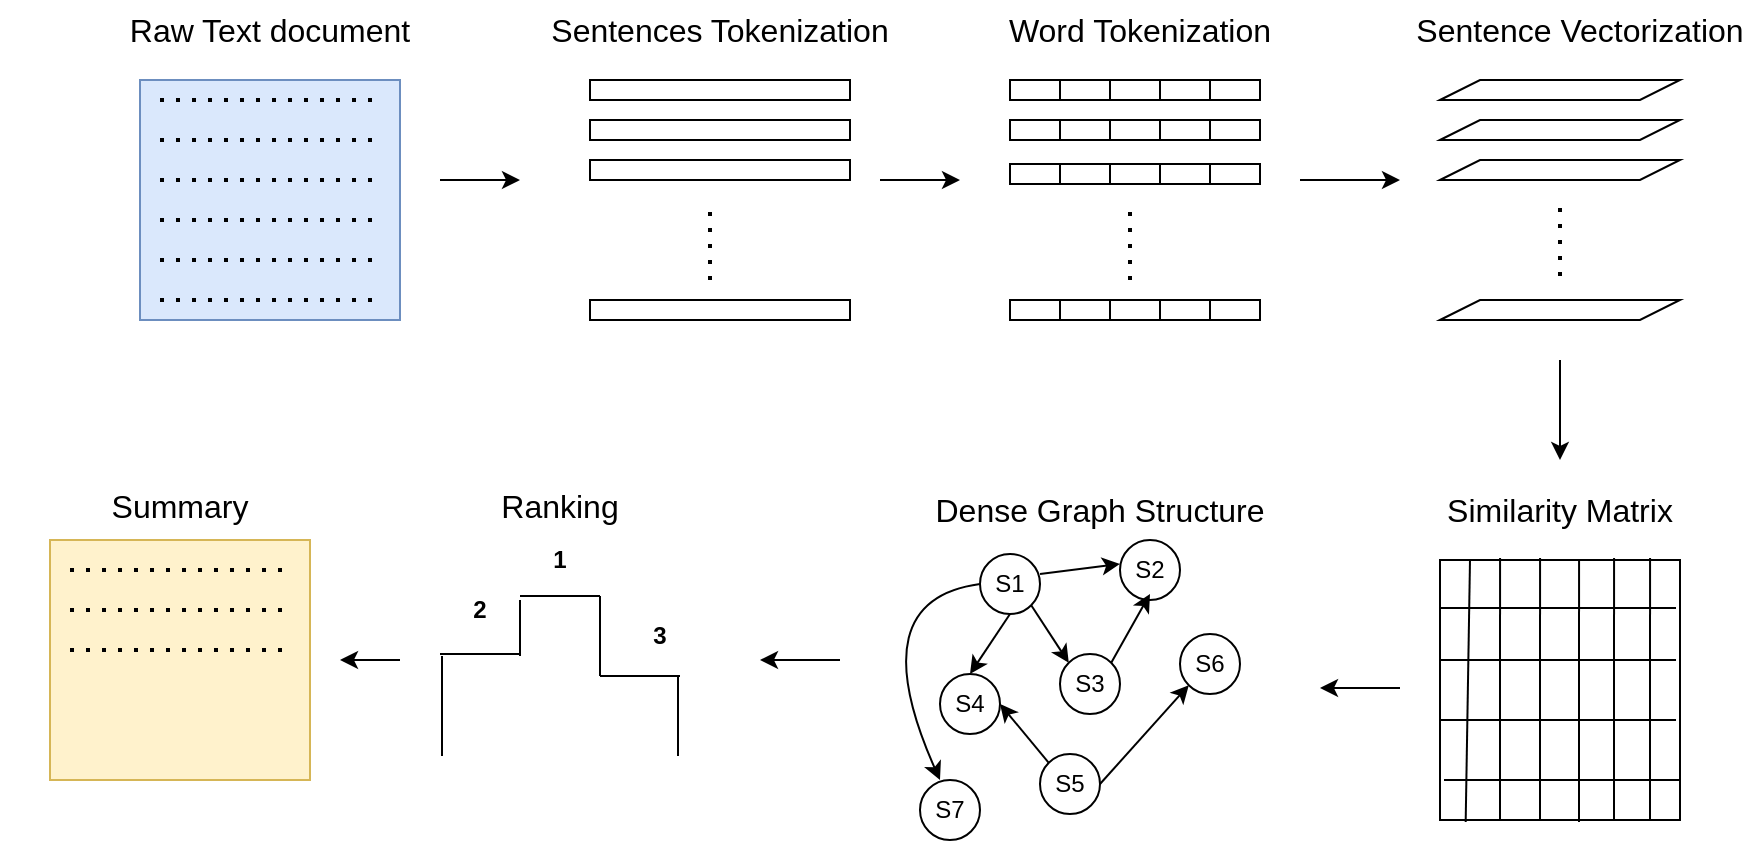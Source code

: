<mxfile version="13.9.3" type="device"><diagram id="n-57zcyJ3ivUSS2sAo0H" name="Page-1"><mxGraphModel dx="803" dy="462" grid="1" gridSize="10" guides="1" tooltips="1" connect="1" arrows="1" fold="1" page="1" pageScale="1" pageWidth="827" pageHeight="1169" math="0" shadow="0"><root><mxCell id="0"/><mxCell id="1" parent="0"/><mxCell id="7_1SeM0_bHyKKBcUzoUb-1" value="" style="rounded=0;whiteSpace=wrap;html=1;fillColor=#dae8fc;strokeColor=#6c8ebf;" vertex="1" parent="1"><mxGeometry x="90" y="70" width="130" height="120" as="geometry"/></mxCell><mxCell id="7_1SeM0_bHyKKBcUzoUb-2" value="" style="endArrow=none;dashed=1;html=1;dashPattern=1 3;strokeWidth=2;" edge="1" parent="1"><mxGeometry width="50" height="50" relative="1" as="geometry"><mxPoint x="100" y="80" as="sourcePoint"/><mxPoint x="210" y="80" as="targetPoint"/></mxGeometry></mxCell><mxCell id="7_1SeM0_bHyKKBcUzoUb-3" value="" style="endArrow=none;dashed=1;html=1;dashPattern=1 3;strokeWidth=2;" edge="1" parent="1"><mxGeometry width="50" height="50" relative="1" as="geometry"><mxPoint x="100" y="100" as="sourcePoint"/><mxPoint x="210" y="100" as="targetPoint"/></mxGeometry></mxCell><mxCell id="7_1SeM0_bHyKKBcUzoUb-4" value="" style="endArrow=none;dashed=1;html=1;dashPattern=1 3;strokeWidth=2;" edge="1" parent="1"><mxGeometry width="50" height="50" relative="1" as="geometry"><mxPoint x="100" y="120" as="sourcePoint"/><mxPoint x="210" y="120" as="targetPoint"/></mxGeometry></mxCell><mxCell id="7_1SeM0_bHyKKBcUzoUb-5" value="" style="endArrow=none;dashed=1;html=1;dashPattern=1 3;strokeWidth=2;" edge="1" parent="1"><mxGeometry width="50" height="50" relative="1" as="geometry"><mxPoint x="100" y="140" as="sourcePoint"/><mxPoint x="210" y="140" as="targetPoint"/></mxGeometry></mxCell><mxCell id="7_1SeM0_bHyKKBcUzoUb-6" value="" style="endArrow=none;dashed=1;html=1;dashPattern=1 3;strokeWidth=2;" edge="1" parent="1"><mxGeometry width="50" height="50" relative="1" as="geometry"><mxPoint x="100" y="160" as="sourcePoint"/><mxPoint x="210" y="160" as="targetPoint"/></mxGeometry></mxCell><mxCell id="7_1SeM0_bHyKKBcUzoUb-7" value="" style="endArrow=none;dashed=1;html=1;dashPattern=1 3;strokeWidth=2;" edge="1" parent="1"><mxGeometry width="50" height="50" relative="1" as="geometry"><mxPoint x="100" y="180" as="sourcePoint"/><mxPoint x="210" y="180" as="targetPoint"/></mxGeometry></mxCell><mxCell id="7_1SeM0_bHyKKBcUzoUb-10" value="&lt;font style=&quot;font-size: 16px&quot;&gt;Raw Text document&lt;/font&gt;" style="text;html=1;strokeColor=none;fillColor=none;align=center;verticalAlign=middle;whiteSpace=wrap;rounded=0;" vertex="1" parent="1"><mxGeometry x="65" y="30" width="180" height="30" as="geometry"/></mxCell><mxCell id="7_1SeM0_bHyKKBcUzoUb-11" value="" style="endArrow=classic;html=1;" edge="1" parent="1"><mxGeometry width="50" height="50" relative="1" as="geometry"><mxPoint x="240" y="120" as="sourcePoint"/><mxPoint x="280" y="120" as="targetPoint"/></mxGeometry></mxCell><mxCell id="7_1SeM0_bHyKKBcUzoUb-12" value="" style="rounded=0;whiteSpace=wrap;html=1;" vertex="1" parent="1"><mxGeometry x="315" y="70" width="130" height="10" as="geometry"/></mxCell><mxCell id="7_1SeM0_bHyKKBcUzoUb-13" value="" style="rounded=0;whiteSpace=wrap;html=1;" vertex="1" parent="1"><mxGeometry x="315" y="90" width="130" height="10" as="geometry"/></mxCell><mxCell id="7_1SeM0_bHyKKBcUzoUb-14" value="" style="rounded=0;whiteSpace=wrap;html=1;" vertex="1" parent="1"><mxGeometry x="315" y="110" width="130" height="10" as="geometry"/></mxCell><mxCell id="7_1SeM0_bHyKKBcUzoUb-15" value="" style="rounded=0;whiteSpace=wrap;html=1;" vertex="1" parent="1"><mxGeometry x="315" y="180" width="130" height="10" as="geometry"/></mxCell><mxCell id="7_1SeM0_bHyKKBcUzoUb-16" value="" style="endArrow=none;dashed=1;html=1;dashPattern=1 3;strokeWidth=2;" edge="1" parent="1"><mxGeometry width="50" height="50" relative="1" as="geometry"><mxPoint x="375" y="170" as="sourcePoint"/><mxPoint x="375" y="130" as="targetPoint"/></mxGeometry></mxCell><mxCell id="7_1SeM0_bHyKKBcUzoUb-17" value="&lt;span style=&quot;font-size: 16px&quot;&gt;Sentences Tokenization&lt;/span&gt;" style="text;html=1;strokeColor=none;fillColor=none;align=center;verticalAlign=middle;whiteSpace=wrap;rounded=0;" vertex="1" parent="1"><mxGeometry x="290" y="30" width="180" height="30" as="geometry"/></mxCell><mxCell id="7_1SeM0_bHyKKBcUzoUb-24" value="" style="endArrow=classic;html=1;" edge="1" parent="1"><mxGeometry width="50" height="50" relative="1" as="geometry"><mxPoint x="460" y="120" as="sourcePoint"/><mxPoint x="500" y="120" as="targetPoint"/></mxGeometry></mxCell><mxCell id="7_1SeM0_bHyKKBcUzoUb-25" value="" style="rounded=0;whiteSpace=wrap;html=1;" vertex="1" parent="1"><mxGeometry x="525" y="70" width="25" height="10" as="geometry"/></mxCell><mxCell id="7_1SeM0_bHyKKBcUzoUb-29" value="" style="endArrow=none;dashed=1;html=1;dashPattern=1 3;strokeWidth=2;" edge="1" parent="1"><mxGeometry width="50" height="50" relative="1" as="geometry"><mxPoint x="585" y="170" as="sourcePoint"/><mxPoint x="585" y="130" as="targetPoint"/></mxGeometry></mxCell><mxCell id="7_1SeM0_bHyKKBcUzoUb-30" value="&lt;span style=&quot;font-size: 16px&quot;&gt;Word Tokenization&lt;/span&gt;" style="text;html=1;strokeColor=none;fillColor=none;align=center;verticalAlign=middle;whiteSpace=wrap;rounded=0;" vertex="1" parent="1"><mxGeometry x="500" y="30" width="180" height="30" as="geometry"/></mxCell><mxCell id="7_1SeM0_bHyKKBcUzoUb-31" value="" style="rounded=0;whiteSpace=wrap;html=1;" vertex="1" parent="1"><mxGeometry x="550" y="70" width="25" height="10" as="geometry"/></mxCell><mxCell id="7_1SeM0_bHyKKBcUzoUb-32" value="" style="rounded=0;whiteSpace=wrap;html=1;" vertex="1" parent="1"><mxGeometry x="575" y="70" width="25" height="10" as="geometry"/></mxCell><mxCell id="7_1SeM0_bHyKKBcUzoUb-33" value="" style="rounded=0;whiteSpace=wrap;html=1;" vertex="1" parent="1"><mxGeometry x="600" y="70" width="25" height="10" as="geometry"/></mxCell><mxCell id="7_1SeM0_bHyKKBcUzoUb-34" value="" style="rounded=0;whiteSpace=wrap;html=1;" vertex="1" parent="1"><mxGeometry x="625" y="70" width="25" height="10" as="geometry"/></mxCell><mxCell id="7_1SeM0_bHyKKBcUzoUb-35" value="" style="rounded=0;whiteSpace=wrap;html=1;" vertex="1" parent="1"><mxGeometry x="525" y="90" width="25" height="10" as="geometry"/></mxCell><mxCell id="7_1SeM0_bHyKKBcUzoUb-36" value="" style="rounded=0;whiteSpace=wrap;html=1;" vertex="1" parent="1"><mxGeometry x="550" y="90" width="25" height="10" as="geometry"/></mxCell><mxCell id="7_1SeM0_bHyKKBcUzoUb-37" value="" style="rounded=0;whiteSpace=wrap;html=1;" vertex="1" parent="1"><mxGeometry x="575" y="90" width="25" height="10" as="geometry"/></mxCell><mxCell id="7_1SeM0_bHyKKBcUzoUb-38" value="" style="rounded=0;whiteSpace=wrap;html=1;" vertex="1" parent="1"><mxGeometry x="600" y="90" width="25" height="10" as="geometry"/></mxCell><mxCell id="7_1SeM0_bHyKKBcUzoUb-39" value="" style="rounded=0;whiteSpace=wrap;html=1;" vertex="1" parent="1"><mxGeometry x="625" y="90" width="25" height="10" as="geometry"/></mxCell><mxCell id="7_1SeM0_bHyKKBcUzoUb-51" value="" style="rounded=0;whiteSpace=wrap;html=1;" vertex="1" parent="1"><mxGeometry x="525" y="112" width="25" height="10" as="geometry"/></mxCell><mxCell id="7_1SeM0_bHyKKBcUzoUb-52" value="" style="rounded=0;whiteSpace=wrap;html=1;" vertex="1" parent="1"><mxGeometry x="550" y="112" width="25" height="10" as="geometry"/></mxCell><mxCell id="7_1SeM0_bHyKKBcUzoUb-53" value="" style="rounded=0;whiteSpace=wrap;html=1;" vertex="1" parent="1"><mxGeometry x="575" y="112" width="25" height="10" as="geometry"/></mxCell><mxCell id="7_1SeM0_bHyKKBcUzoUb-54" value="" style="rounded=0;whiteSpace=wrap;html=1;" vertex="1" parent="1"><mxGeometry x="600" y="112" width="25" height="10" as="geometry"/></mxCell><mxCell id="7_1SeM0_bHyKKBcUzoUb-55" value="" style="rounded=0;whiteSpace=wrap;html=1;" vertex="1" parent="1"><mxGeometry x="625" y="112" width="25" height="10" as="geometry"/></mxCell><mxCell id="7_1SeM0_bHyKKBcUzoUb-56" value="" style="rounded=0;whiteSpace=wrap;html=1;" vertex="1" parent="1"><mxGeometry x="525" y="180" width="25" height="10" as="geometry"/></mxCell><mxCell id="7_1SeM0_bHyKKBcUzoUb-57" value="" style="rounded=0;whiteSpace=wrap;html=1;" vertex="1" parent="1"><mxGeometry x="550" y="180" width="25" height="10" as="geometry"/></mxCell><mxCell id="7_1SeM0_bHyKKBcUzoUb-58" value="" style="rounded=0;whiteSpace=wrap;html=1;" vertex="1" parent="1"><mxGeometry x="575" y="180" width="25" height="10" as="geometry"/></mxCell><mxCell id="7_1SeM0_bHyKKBcUzoUb-59" value="" style="rounded=0;whiteSpace=wrap;html=1;" vertex="1" parent="1"><mxGeometry x="600" y="180" width="25" height="10" as="geometry"/></mxCell><mxCell id="7_1SeM0_bHyKKBcUzoUb-60" value="" style="rounded=0;whiteSpace=wrap;html=1;" vertex="1" parent="1"><mxGeometry x="625" y="180" width="25" height="10" as="geometry"/></mxCell><mxCell id="7_1SeM0_bHyKKBcUzoUb-61" value="" style="shape=parallelogram;perimeter=parallelogramPerimeter;whiteSpace=wrap;html=1;fixedSize=1;" vertex="1" parent="1"><mxGeometry x="740" y="70" width="120" height="10" as="geometry"/></mxCell><mxCell id="7_1SeM0_bHyKKBcUzoUb-62" value="" style="shape=parallelogram;perimeter=parallelogramPerimeter;whiteSpace=wrap;html=1;fixedSize=1;" vertex="1" parent="1"><mxGeometry x="740" y="90" width="120" height="10" as="geometry"/></mxCell><mxCell id="7_1SeM0_bHyKKBcUzoUb-63" value="" style="shape=parallelogram;perimeter=parallelogramPerimeter;whiteSpace=wrap;html=1;fixedSize=1;" vertex="1" parent="1"><mxGeometry x="740" y="110" width="120" height="10" as="geometry"/></mxCell><mxCell id="7_1SeM0_bHyKKBcUzoUb-64" value="" style="endArrow=none;dashed=1;html=1;dashPattern=1 3;strokeWidth=2;" edge="1" parent="1"><mxGeometry width="50" height="50" relative="1" as="geometry"><mxPoint x="800" y="168" as="sourcePoint"/><mxPoint x="800" y="128" as="targetPoint"/></mxGeometry></mxCell><mxCell id="7_1SeM0_bHyKKBcUzoUb-66" value="" style="shape=parallelogram;perimeter=parallelogramPerimeter;whiteSpace=wrap;html=1;fixedSize=1;" vertex="1" parent="1"><mxGeometry x="740" y="180" width="120" height="10" as="geometry"/></mxCell><mxCell id="7_1SeM0_bHyKKBcUzoUb-67" value="&lt;span style=&quot;font-size: 16px&quot;&gt;Sentence Vectorization&lt;/span&gt;" style="text;html=1;strokeColor=none;fillColor=none;align=center;verticalAlign=middle;whiteSpace=wrap;rounded=0;" vertex="1" parent="1"><mxGeometry x="720" y="30" width="180" height="30" as="geometry"/></mxCell><mxCell id="7_1SeM0_bHyKKBcUzoUb-68" value="" style="endArrow=classic;html=1;" edge="1" parent="1"><mxGeometry width="50" height="50" relative="1" as="geometry"><mxPoint x="670" y="120" as="sourcePoint"/><mxPoint x="720" y="120" as="targetPoint"/></mxGeometry></mxCell><mxCell id="7_1SeM0_bHyKKBcUzoUb-69" value="" style="endArrow=classic;html=1;" edge="1" parent="1"><mxGeometry width="50" height="50" relative="1" as="geometry"><mxPoint x="800" y="210" as="sourcePoint"/><mxPoint x="800" y="260" as="targetPoint"/></mxGeometry></mxCell><mxCell id="7_1SeM0_bHyKKBcUzoUb-71" value="" style="rounded=0;whiteSpace=wrap;html=1;" vertex="1" parent="1"><mxGeometry x="740" y="310" width="120" height="130" as="geometry"/></mxCell><mxCell id="7_1SeM0_bHyKKBcUzoUb-72" value="" style="endArrow=none;html=1;exitX=0.107;exitY=1.008;exitDx=0;exitDy=0;exitPerimeter=0;" edge="1" parent="1" source="7_1SeM0_bHyKKBcUzoUb-71"><mxGeometry width="50" height="50" relative="1" as="geometry"><mxPoint x="790" y="360" as="sourcePoint"/><mxPoint x="755" y="310" as="targetPoint"/></mxGeometry></mxCell><mxCell id="7_1SeM0_bHyKKBcUzoUb-73" value="" style="endArrow=none;html=1;exitX=0.107;exitY=1.008;exitDx=0;exitDy=0;exitPerimeter=0;" edge="1" parent="1"><mxGeometry width="50" height="50" relative="1" as="geometry"><mxPoint x="770" y="440" as="sourcePoint"/><mxPoint x="770.02" y="308.96" as="targetPoint"/></mxGeometry></mxCell><mxCell id="7_1SeM0_bHyKKBcUzoUb-74" value="" style="endArrow=none;html=1;exitX=0.107;exitY=1.008;exitDx=0;exitDy=0;exitPerimeter=0;" edge="1" parent="1"><mxGeometry width="50" height="50" relative="1" as="geometry"><mxPoint x="790" y="440" as="sourcePoint"/><mxPoint x="790.02" y="308.96" as="targetPoint"/></mxGeometry></mxCell><mxCell id="7_1SeM0_bHyKKBcUzoUb-75" value="" style="endArrow=none;html=1;exitX=0.107;exitY=1.008;exitDx=0;exitDy=0;exitPerimeter=0;" edge="1" parent="1"><mxGeometry width="50" height="50" relative="1" as="geometry"><mxPoint x="809.5" y="441.04" as="sourcePoint"/><mxPoint x="809.52" y="310" as="targetPoint"/></mxGeometry></mxCell><mxCell id="7_1SeM0_bHyKKBcUzoUb-76" value="" style="endArrow=none;html=1;exitX=0.107;exitY=1.008;exitDx=0;exitDy=0;exitPerimeter=0;" edge="1" parent="1"><mxGeometry width="50" height="50" relative="1" as="geometry"><mxPoint x="827" y="440" as="sourcePoint"/><mxPoint x="827.02" y="308.96" as="targetPoint"/></mxGeometry></mxCell><mxCell id="7_1SeM0_bHyKKBcUzoUb-77" value="" style="endArrow=none;html=1;exitX=0.107;exitY=1.008;exitDx=0;exitDy=0;exitPerimeter=0;" edge="1" parent="1"><mxGeometry width="50" height="50" relative="1" as="geometry"><mxPoint x="845" y="440" as="sourcePoint"/><mxPoint x="845.02" y="308.96" as="targetPoint"/></mxGeometry></mxCell><mxCell id="7_1SeM0_bHyKKBcUzoUb-78" value="" style="endArrow=none;html=1;" edge="1" parent="1"><mxGeometry width="50" height="50" relative="1" as="geometry"><mxPoint x="740" y="334" as="sourcePoint"/><mxPoint x="858" y="334" as="targetPoint"/></mxGeometry></mxCell><mxCell id="7_1SeM0_bHyKKBcUzoUb-79" value="" style="endArrow=none;html=1;" edge="1" parent="1"><mxGeometry width="50" height="50" relative="1" as="geometry"><mxPoint x="740" y="360" as="sourcePoint"/><mxPoint x="858" y="360" as="targetPoint"/></mxGeometry></mxCell><mxCell id="7_1SeM0_bHyKKBcUzoUb-80" value="" style="endArrow=none;html=1;" edge="1" parent="1"><mxGeometry width="50" height="50" relative="1" as="geometry"><mxPoint x="740" y="390" as="sourcePoint"/><mxPoint x="858" y="390" as="targetPoint"/></mxGeometry></mxCell><mxCell id="7_1SeM0_bHyKKBcUzoUb-81" value="" style="endArrow=none;html=1;" edge="1" parent="1"><mxGeometry width="50" height="50" relative="1" as="geometry"><mxPoint x="742" y="420" as="sourcePoint"/><mxPoint x="860" y="420" as="targetPoint"/></mxGeometry></mxCell><mxCell id="7_1SeM0_bHyKKBcUzoUb-82" value="&lt;span style=&quot;font-size: 16px&quot;&gt;Similarity Matrix&lt;/span&gt;" style="text;html=1;strokeColor=none;fillColor=none;align=center;verticalAlign=middle;whiteSpace=wrap;rounded=0;" vertex="1" parent="1"><mxGeometry x="710" y="270" width="180" height="30" as="geometry"/></mxCell><mxCell id="7_1SeM0_bHyKKBcUzoUb-83" value="" style="endArrow=classic;html=1;" edge="1" parent="1"><mxGeometry width="50" height="50" relative="1" as="geometry"><mxPoint x="720" y="374" as="sourcePoint"/><mxPoint x="680" y="374" as="targetPoint"/></mxGeometry></mxCell><mxCell id="7_1SeM0_bHyKKBcUzoUb-84" value="S1" style="ellipse;whiteSpace=wrap;html=1;aspect=fixed;" vertex="1" parent="1"><mxGeometry x="510" y="307" width="30" height="30" as="geometry"/></mxCell><mxCell id="7_1SeM0_bHyKKBcUzoUb-85" value="S7" style="ellipse;whiteSpace=wrap;html=1;aspect=fixed;" vertex="1" parent="1"><mxGeometry x="480" y="420" width="30" height="30" as="geometry"/></mxCell><mxCell id="7_1SeM0_bHyKKBcUzoUb-86" value="S6" style="ellipse;whiteSpace=wrap;html=1;aspect=fixed;" vertex="1" parent="1"><mxGeometry x="610" y="347" width="30" height="30" as="geometry"/></mxCell><mxCell id="7_1SeM0_bHyKKBcUzoUb-87" value="S5" style="ellipse;whiteSpace=wrap;html=1;aspect=fixed;" vertex="1" parent="1"><mxGeometry x="540" y="407" width="30" height="30" as="geometry"/></mxCell><mxCell id="7_1SeM0_bHyKKBcUzoUb-88" value="S4" style="ellipse;whiteSpace=wrap;html=1;aspect=fixed;" vertex="1" parent="1"><mxGeometry x="490" y="367" width="30" height="30" as="geometry"/></mxCell><mxCell id="7_1SeM0_bHyKKBcUzoUb-89" value="S3" style="ellipse;whiteSpace=wrap;html=1;aspect=fixed;" vertex="1" parent="1"><mxGeometry x="550" y="357" width="30" height="30" as="geometry"/></mxCell><mxCell id="7_1SeM0_bHyKKBcUzoUb-90" value="S2" style="ellipse;whiteSpace=wrap;html=1;aspect=fixed;direction=south;" vertex="1" parent="1"><mxGeometry x="580" y="300" width="30" height="30" as="geometry"/></mxCell><mxCell id="7_1SeM0_bHyKKBcUzoUb-93" value="" style="endArrow=classic;html=1;entryX=0;entryY=0.5;entryDx=0;entryDy=0;" edge="1" parent="1"><mxGeometry width="50" height="50" relative="1" as="geometry"><mxPoint x="540" y="317" as="sourcePoint"/><mxPoint x="580" y="312" as="targetPoint"/></mxGeometry></mxCell><mxCell id="7_1SeM0_bHyKKBcUzoUb-94" value="" style="endArrow=classic;html=1;entryX=0.5;entryY=0;entryDx=0;entryDy=0;exitX=0.5;exitY=1;exitDx=0;exitDy=0;" edge="1" parent="1" source="7_1SeM0_bHyKKBcUzoUb-84" target="7_1SeM0_bHyKKBcUzoUb-88"><mxGeometry width="50" height="50" relative="1" as="geometry"><mxPoint x="540" y="317" as="sourcePoint"/><mxPoint x="590" y="267" as="targetPoint"/></mxGeometry></mxCell><mxCell id="7_1SeM0_bHyKKBcUzoUb-95" value="" style="endArrow=classic;html=1;exitX=1;exitY=1;exitDx=0;exitDy=0;entryX=0;entryY=0;entryDx=0;entryDy=0;" edge="1" parent="1" source="7_1SeM0_bHyKKBcUzoUb-84" target="7_1SeM0_bHyKKBcUzoUb-89"><mxGeometry width="50" height="50" relative="1" as="geometry"><mxPoint x="560" y="417" as="sourcePoint"/><mxPoint x="610" y="367" as="targetPoint"/></mxGeometry></mxCell><mxCell id="7_1SeM0_bHyKKBcUzoUb-96" value="" style="endArrow=classic;html=1;exitX=0;exitY=0;exitDx=0;exitDy=0;entryX=1;entryY=0.5;entryDx=0;entryDy=0;" edge="1" parent="1" source="7_1SeM0_bHyKKBcUzoUb-87" target="7_1SeM0_bHyKKBcUzoUb-88"><mxGeometry width="50" height="50" relative="1" as="geometry"><mxPoint x="560" y="417" as="sourcePoint"/><mxPoint x="610" y="367" as="targetPoint"/></mxGeometry></mxCell><mxCell id="7_1SeM0_bHyKKBcUzoUb-97" value="" style="endArrow=classic;html=1;exitX=1;exitY=0.5;exitDx=0;exitDy=0;entryX=0;entryY=1;entryDx=0;entryDy=0;" edge="1" parent="1" source="7_1SeM0_bHyKKBcUzoUb-87" target="7_1SeM0_bHyKKBcUzoUb-86"><mxGeometry width="50" height="50" relative="1" as="geometry"><mxPoint x="650" y="417" as="sourcePoint"/><mxPoint x="700" y="367" as="targetPoint"/></mxGeometry></mxCell><mxCell id="7_1SeM0_bHyKKBcUzoUb-98" value="" style="endArrow=classic;html=1;exitX=1;exitY=0;exitDx=0;exitDy=0;entryX=0.5;entryY=1;entryDx=0;entryDy=0;" edge="1" parent="1" source="7_1SeM0_bHyKKBcUzoUb-89"><mxGeometry width="50" height="50" relative="1" as="geometry"><mxPoint x="680" y="287" as="sourcePoint"/><mxPoint x="595" y="327" as="targetPoint"/></mxGeometry></mxCell><mxCell id="7_1SeM0_bHyKKBcUzoUb-99" value="" style="curved=1;endArrow=classic;html=1;exitX=0;exitY=0.5;exitDx=0;exitDy=0;" edge="1" parent="1" source="7_1SeM0_bHyKKBcUzoUb-84"><mxGeometry width="50" height="50" relative="1" as="geometry"><mxPoint x="650" y="410" as="sourcePoint"/><mxPoint x="490" y="420" as="targetPoint"/><Array as="points"><mxPoint x="450" y="330"/></Array></mxGeometry></mxCell><mxCell id="7_1SeM0_bHyKKBcUzoUb-100" value="&lt;span style=&quot;font-size: 16px&quot;&gt;Dense Graph Structure&lt;/span&gt;" style="text;html=1;strokeColor=none;fillColor=none;align=center;verticalAlign=middle;whiteSpace=wrap;rounded=0;" vertex="1" parent="1"><mxGeometry x="480" y="270" width="180" height="30" as="geometry"/></mxCell><mxCell id="7_1SeM0_bHyKKBcUzoUb-101" value="" style="endArrow=classic;html=1;" edge="1" parent="1"><mxGeometry width="50" height="50" relative="1" as="geometry"><mxPoint x="440" y="360" as="sourcePoint"/><mxPoint x="400" y="360" as="targetPoint"/></mxGeometry></mxCell><mxCell id="7_1SeM0_bHyKKBcUzoUb-102" value="" style="rounded=0;whiteSpace=wrap;html=1;fillColor=#fff2cc;strokeColor=#d6b656;" vertex="1" parent="1"><mxGeometry x="45" y="300" width="130" height="120" as="geometry"/></mxCell><mxCell id="7_1SeM0_bHyKKBcUzoUb-103" value="" style="endArrow=none;dashed=1;html=1;dashPattern=1 3;strokeWidth=2;" edge="1" parent="1"><mxGeometry width="50" height="50" relative="1" as="geometry"><mxPoint x="55" y="315" as="sourcePoint"/><mxPoint x="165" y="315" as="targetPoint"/></mxGeometry></mxCell><mxCell id="7_1SeM0_bHyKKBcUzoUb-104" value="" style="endArrow=none;dashed=1;html=1;dashPattern=1 3;strokeWidth=2;" edge="1" parent="1"><mxGeometry width="50" height="50" relative="1" as="geometry"><mxPoint x="55" y="335" as="sourcePoint"/><mxPoint x="165" y="335" as="targetPoint"/></mxGeometry></mxCell><mxCell id="7_1SeM0_bHyKKBcUzoUb-105" value="" style="endArrow=none;dashed=1;html=1;dashPattern=1 3;strokeWidth=2;" edge="1" parent="1"><mxGeometry width="50" height="50" relative="1" as="geometry"><mxPoint x="55" y="355" as="sourcePoint"/><mxPoint x="165" y="355" as="targetPoint"/></mxGeometry></mxCell><mxCell id="7_1SeM0_bHyKKBcUzoUb-109" value="&lt;span style=&quot;font-size: 16px&quot;&gt;Summary&lt;/span&gt;" style="text;html=1;strokeColor=none;fillColor=none;align=center;verticalAlign=middle;whiteSpace=wrap;rounded=0;" vertex="1" parent="1"><mxGeometry x="20" y="268" width="180" height="30" as="geometry"/></mxCell><mxCell id="7_1SeM0_bHyKKBcUzoUb-110" value="" style="endArrow=none;html=1;" edge="1" parent="1"><mxGeometry width="50" height="50" relative="1" as="geometry"><mxPoint x="241" y="408" as="sourcePoint"/><mxPoint x="241" y="358" as="targetPoint"/></mxGeometry></mxCell><mxCell id="7_1SeM0_bHyKKBcUzoUb-111" value="" style="endArrow=none;html=1;" edge="1" parent="1"><mxGeometry width="50" height="50" relative="1" as="geometry"><mxPoint x="240" y="357" as="sourcePoint"/><mxPoint x="280" y="357" as="targetPoint"/></mxGeometry></mxCell><mxCell id="7_1SeM0_bHyKKBcUzoUb-112" value="" style="endArrow=none;html=1;" edge="1" parent="1"><mxGeometry width="50" height="50" relative="1" as="geometry"><mxPoint x="280" y="358" as="sourcePoint"/><mxPoint x="280" y="330" as="targetPoint"/></mxGeometry></mxCell><mxCell id="7_1SeM0_bHyKKBcUzoUb-113" value="" style="endArrow=none;html=1;" edge="1" parent="1"><mxGeometry width="50" height="50" relative="1" as="geometry"><mxPoint x="320" y="368" as="sourcePoint"/><mxPoint x="320" y="328" as="targetPoint"/></mxGeometry></mxCell><mxCell id="7_1SeM0_bHyKKBcUzoUb-114" value="" style="endArrow=none;html=1;" edge="1" parent="1"><mxGeometry width="50" height="50" relative="1" as="geometry"><mxPoint x="280" y="328" as="sourcePoint"/><mxPoint x="320" y="328" as="targetPoint"/></mxGeometry></mxCell><mxCell id="7_1SeM0_bHyKKBcUzoUb-115" value="" style="endArrow=none;html=1;" edge="1" parent="1"><mxGeometry width="50" height="50" relative="1" as="geometry"><mxPoint x="320" y="368" as="sourcePoint"/><mxPoint x="360" y="368" as="targetPoint"/></mxGeometry></mxCell><mxCell id="7_1SeM0_bHyKKBcUzoUb-116" value="" style="endArrow=none;html=1;" edge="1" parent="1"><mxGeometry width="50" height="50" relative="1" as="geometry"><mxPoint x="359" y="408" as="sourcePoint"/><mxPoint x="359" y="368" as="targetPoint"/></mxGeometry></mxCell><mxCell id="7_1SeM0_bHyKKBcUzoUb-117" value="&lt;b&gt;1&lt;/b&gt;" style="text;html=1;strokeColor=none;fillColor=none;align=center;verticalAlign=middle;whiteSpace=wrap;rounded=0;" vertex="1" parent="1"><mxGeometry x="280" y="300" width="40" height="20" as="geometry"/></mxCell><mxCell id="7_1SeM0_bHyKKBcUzoUb-118" value="&lt;b&gt;3&lt;/b&gt;" style="text;html=1;strokeColor=none;fillColor=none;align=center;verticalAlign=middle;whiteSpace=wrap;rounded=0;" vertex="1" parent="1"><mxGeometry x="330" y="338" width="40" height="20" as="geometry"/></mxCell><mxCell id="7_1SeM0_bHyKKBcUzoUb-119" value="&lt;b&gt;2&lt;/b&gt;" style="text;html=1;strokeColor=none;fillColor=none;align=center;verticalAlign=middle;whiteSpace=wrap;rounded=0;" vertex="1" parent="1"><mxGeometry x="240" y="325" width="40" height="20" as="geometry"/></mxCell><mxCell id="7_1SeM0_bHyKKBcUzoUb-122" value="&lt;span style=&quot;font-size: 16px&quot;&gt;Ranking&lt;/span&gt;" style="text;html=1;strokeColor=none;fillColor=none;align=center;verticalAlign=middle;whiteSpace=wrap;rounded=0;" vertex="1" parent="1"><mxGeometry x="210" y="268" width="180" height="30" as="geometry"/></mxCell><mxCell id="7_1SeM0_bHyKKBcUzoUb-123" value="" style="endArrow=classic;html=1;" edge="1" parent="1"><mxGeometry width="50" height="50" relative="1" as="geometry"><mxPoint x="220" y="360" as="sourcePoint"/><mxPoint x="190" y="360" as="targetPoint"/></mxGeometry></mxCell></root></mxGraphModel></diagram></mxfile>
